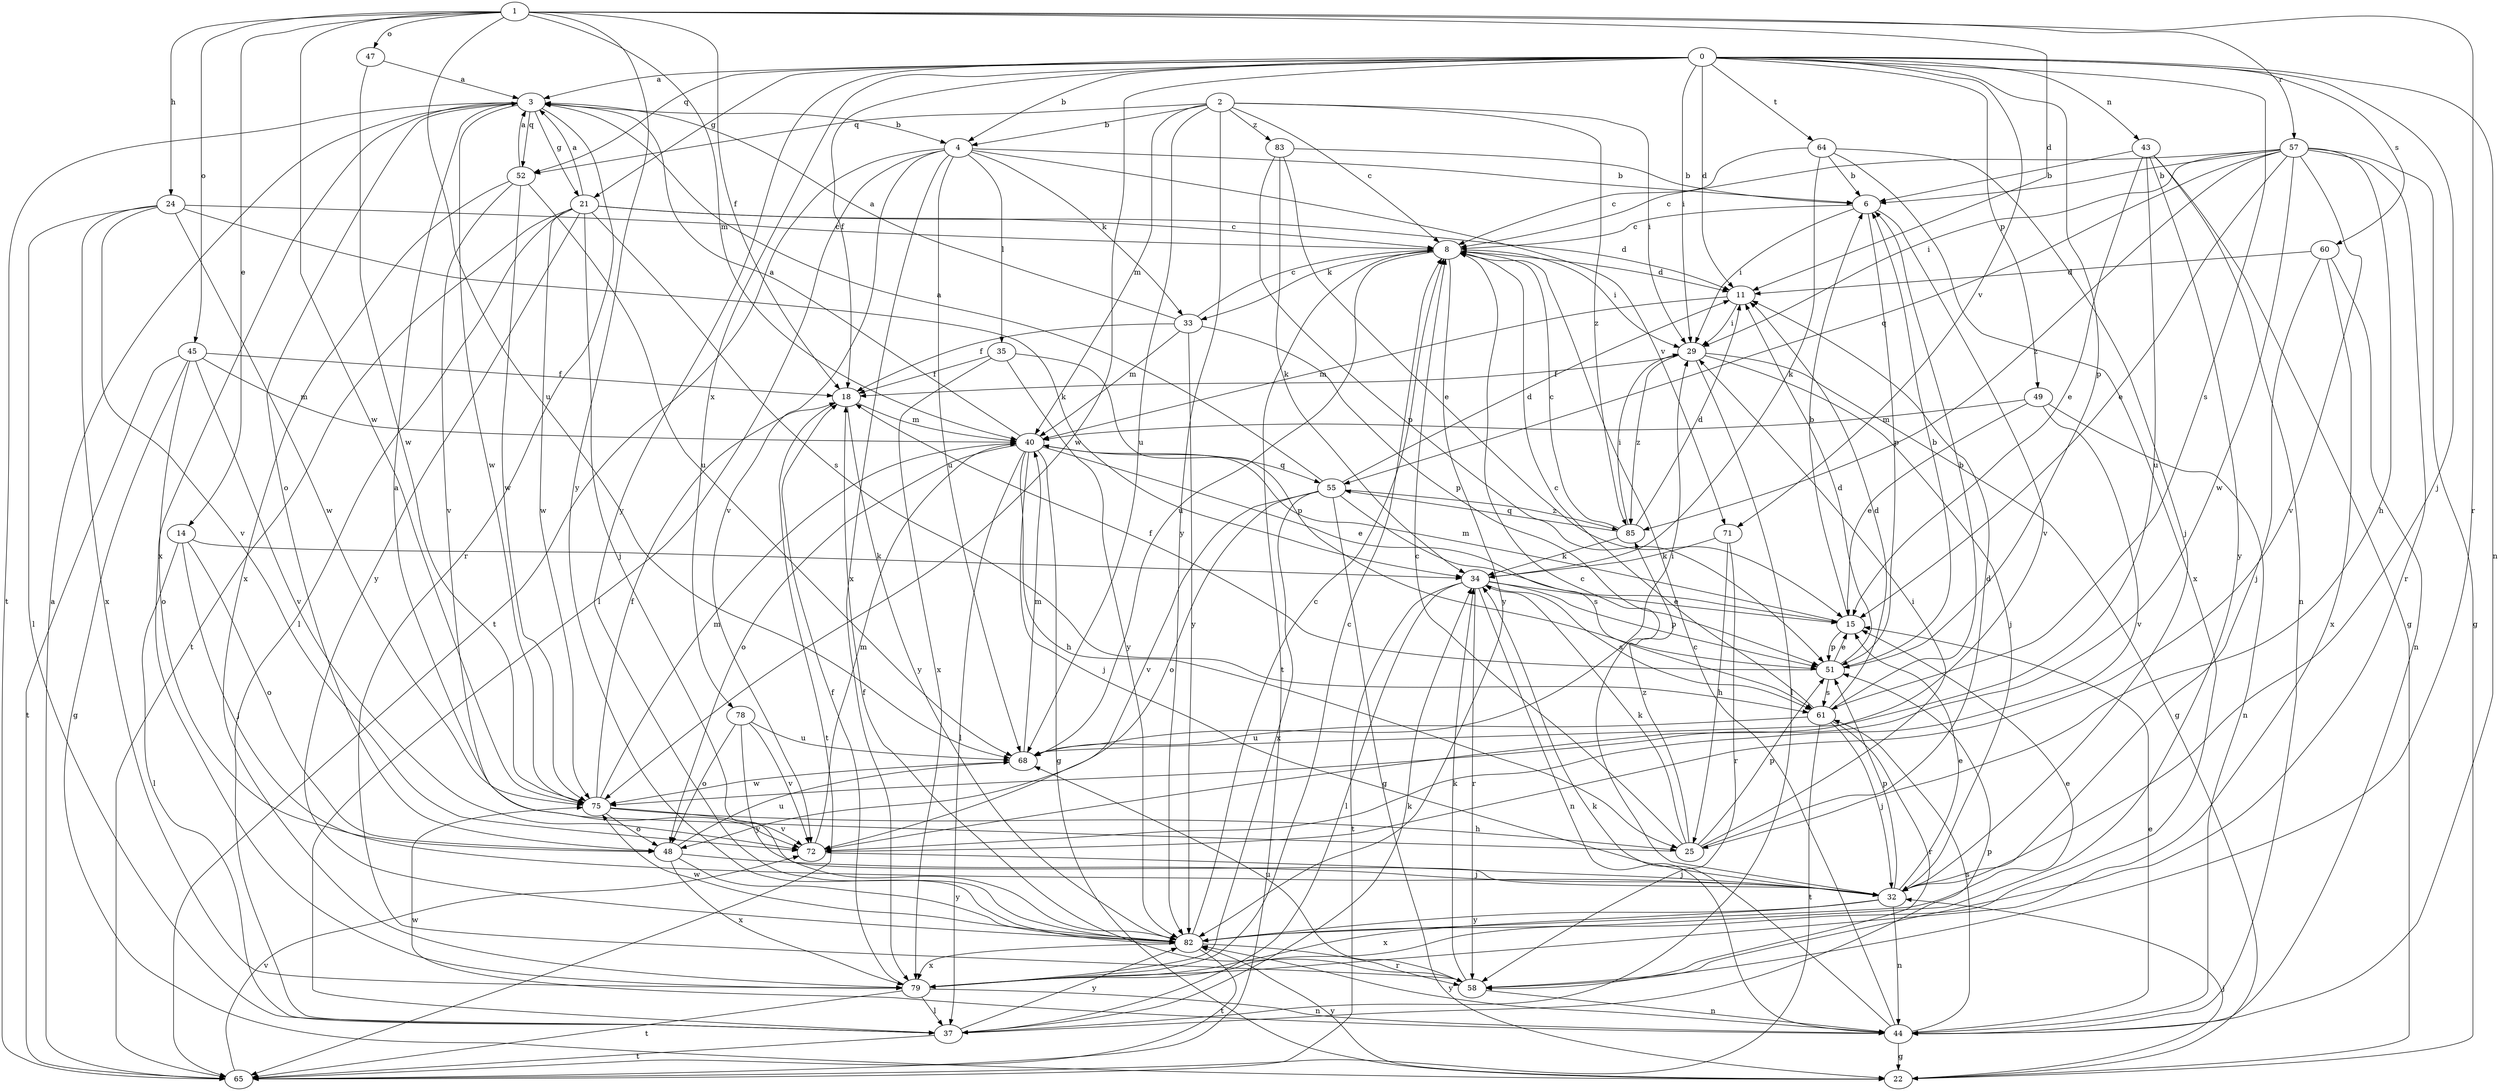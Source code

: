 strict digraph  {
0;
1;
2;
3;
4;
6;
8;
11;
14;
15;
18;
21;
22;
24;
25;
29;
32;
33;
34;
35;
37;
40;
43;
44;
45;
47;
48;
49;
51;
52;
55;
57;
58;
60;
61;
64;
65;
68;
71;
72;
75;
78;
79;
82;
83;
85;
0 -> 3  [label=a];
0 -> 4  [label=b];
0 -> 11  [label=d];
0 -> 18  [label=f];
0 -> 21  [label=g];
0 -> 29  [label=i];
0 -> 32  [label=j];
0 -> 43  [label=n];
0 -> 44  [label=n];
0 -> 49  [label=p];
0 -> 51  [label=p];
0 -> 52  [label=q];
0 -> 60  [label=s];
0 -> 61  [label=s];
0 -> 64  [label=t];
0 -> 71  [label=v];
0 -> 75  [label=w];
0 -> 78  [label=x];
0 -> 82  [label=y];
1 -> 11  [label=d];
1 -> 14  [label=e];
1 -> 18  [label=f];
1 -> 24  [label=h];
1 -> 40  [label=m];
1 -> 45  [label=o];
1 -> 47  [label=o];
1 -> 57  [label=r];
1 -> 58  [label=r];
1 -> 68  [label=u];
1 -> 75  [label=w];
1 -> 82  [label=y];
2 -> 4  [label=b];
2 -> 8  [label=c];
2 -> 29  [label=i];
2 -> 40  [label=m];
2 -> 52  [label=q];
2 -> 68  [label=u];
2 -> 82  [label=y];
2 -> 83  [label=z];
2 -> 85  [label=z];
3 -> 4  [label=b];
3 -> 21  [label=g];
3 -> 48  [label=o];
3 -> 52  [label=q];
3 -> 58  [label=r];
3 -> 65  [label=t];
3 -> 75  [label=w];
3 -> 79  [label=x];
4 -> 6  [label=b];
4 -> 33  [label=k];
4 -> 35  [label=l];
4 -> 37  [label=l];
4 -> 65  [label=t];
4 -> 68  [label=u];
4 -> 71  [label=v];
4 -> 72  [label=v];
4 -> 79  [label=x];
6 -> 8  [label=c];
6 -> 29  [label=i];
6 -> 51  [label=p];
6 -> 72  [label=v];
8 -> 11  [label=d];
8 -> 29  [label=i];
8 -> 33  [label=k];
8 -> 65  [label=t];
8 -> 68  [label=u];
8 -> 82  [label=y];
11 -> 29  [label=i];
11 -> 40  [label=m];
14 -> 32  [label=j];
14 -> 34  [label=k];
14 -> 37  [label=l];
14 -> 48  [label=o];
15 -> 6  [label=b];
15 -> 40  [label=m];
15 -> 51  [label=p];
18 -> 40  [label=m];
18 -> 65  [label=t];
18 -> 82  [label=y];
21 -> 3  [label=a];
21 -> 8  [label=c];
21 -> 11  [label=d];
21 -> 32  [label=j];
21 -> 37  [label=l];
21 -> 61  [label=s];
21 -> 65  [label=t];
21 -> 75  [label=w];
21 -> 82  [label=y];
22 -> 32  [label=j];
22 -> 82  [label=y];
24 -> 8  [label=c];
24 -> 34  [label=k];
24 -> 37  [label=l];
24 -> 72  [label=v];
24 -> 75  [label=w];
24 -> 79  [label=x];
25 -> 3  [label=a];
25 -> 8  [label=c];
25 -> 11  [label=d];
25 -> 29  [label=i];
25 -> 34  [label=k];
25 -> 51  [label=p];
25 -> 85  [label=z];
29 -> 18  [label=f];
29 -> 22  [label=g];
29 -> 32  [label=j];
29 -> 37  [label=l];
29 -> 85  [label=z];
32 -> 8  [label=c];
32 -> 15  [label=e];
32 -> 44  [label=n];
32 -> 51  [label=p];
32 -> 79  [label=x];
32 -> 82  [label=y];
33 -> 3  [label=a];
33 -> 8  [label=c];
33 -> 18  [label=f];
33 -> 40  [label=m];
33 -> 51  [label=p];
33 -> 82  [label=y];
34 -> 15  [label=e];
34 -> 37  [label=l];
34 -> 44  [label=n];
34 -> 51  [label=p];
34 -> 58  [label=r];
34 -> 61  [label=s];
34 -> 65  [label=t];
35 -> 18  [label=f];
35 -> 51  [label=p];
35 -> 79  [label=x];
35 -> 82  [label=y];
37 -> 34  [label=k];
37 -> 51  [label=p];
37 -> 65  [label=t];
37 -> 82  [label=y];
40 -> 3  [label=a];
40 -> 15  [label=e];
40 -> 22  [label=g];
40 -> 25  [label=h];
40 -> 32  [label=j];
40 -> 37  [label=l];
40 -> 48  [label=o];
40 -> 55  [label=q];
43 -> 6  [label=b];
43 -> 15  [label=e];
43 -> 22  [label=g];
43 -> 44  [label=n];
43 -> 68  [label=u];
43 -> 82  [label=y];
44 -> 8  [label=c];
44 -> 15  [label=e];
44 -> 22  [label=g];
44 -> 34  [label=k];
44 -> 61  [label=s];
44 -> 75  [label=w];
44 -> 82  [label=y];
45 -> 18  [label=f];
45 -> 22  [label=g];
45 -> 40  [label=m];
45 -> 48  [label=o];
45 -> 65  [label=t];
45 -> 72  [label=v];
47 -> 3  [label=a];
47 -> 75  [label=w];
48 -> 32  [label=j];
48 -> 68  [label=u];
48 -> 79  [label=x];
48 -> 82  [label=y];
49 -> 15  [label=e];
49 -> 40  [label=m];
49 -> 44  [label=n];
49 -> 72  [label=v];
51 -> 6  [label=b];
51 -> 11  [label=d];
51 -> 15  [label=e];
51 -> 18  [label=f];
51 -> 61  [label=s];
52 -> 3  [label=a];
52 -> 68  [label=u];
52 -> 72  [label=v];
52 -> 75  [label=w];
52 -> 79  [label=x];
55 -> 3  [label=a];
55 -> 11  [label=d];
55 -> 22  [label=g];
55 -> 48  [label=o];
55 -> 61  [label=s];
55 -> 72  [label=v];
55 -> 79  [label=x];
55 -> 85  [label=z];
57 -> 6  [label=b];
57 -> 8  [label=c];
57 -> 15  [label=e];
57 -> 22  [label=g];
57 -> 25  [label=h];
57 -> 29  [label=i];
57 -> 55  [label=q];
57 -> 58  [label=r];
57 -> 72  [label=v];
57 -> 75  [label=w];
57 -> 85  [label=z];
58 -> 18  [label=f];
58 -> 34  [label=k];
58 -> 44  [label=n];
58 -> 68  [label=u];
60 -> 11  [label=d];
60 -> 32  [label=j];
60 -> 44  [label=n];
60 -> 79  [label=x];
61 -> 6  [label=b];
61 -> 8  [label=c];
61 -> 11  [label=d];
61 -> 32  [label=j];
61 -> 58  [label=r];
61 -> 65  [label=t];
61 -> 68  [label=u];
64 -> 6  [label=b];
64 -> 8  [label=c];
64 -> 32  [label=j];
64 -> 34  [label=k];
64 -> 79  [label=x];
65 -> 3  [label=a];
65 -> 72  [label=v];
68 -> 29  [label=i];
68 -> 40  [label=m];
68 -> 75  [label=w];
71 -> 25  [label=h];
71 -> 34  [label=k];
71 -> 58  [label=r];
72 -> 32  [label=j];
72 -> 40  [label=m];
75 -> 18  [label=f];
75 -> 25  [label=h];
75 -> 40  [label=m];
75 -> 48  [label=o];
75 -> 72  [label=v];
78 -> 48  [label=o];
78 -> 68  [label=u];
78 -> 72  [label=v];
78 -> 82  [label=y];
79 -> 8  [label=c];
79 -> 18  [label=f];
79 -> 37  [label=l];
79 -> 44  [label=n];
79 -> 65  [label=t];
82 -> 8  [label=c];
82 -> 15  [label=e];
82 -> 58  [label=r];
82 -> 65  [label=t];
82 -> 75  [label=w];
82 -> 79  [label=x];
83 -> 6  [label=b];
83 -> 15  [label=e];
83 -> 34  [label=k];
83 -> 51  [label=p];
85 -> 8  [label=c];
85 -> 11  [label=d];
85 -> 29  [label=i];
85 -> 34  [label=k];
85 -> 55  [label=q];
}
